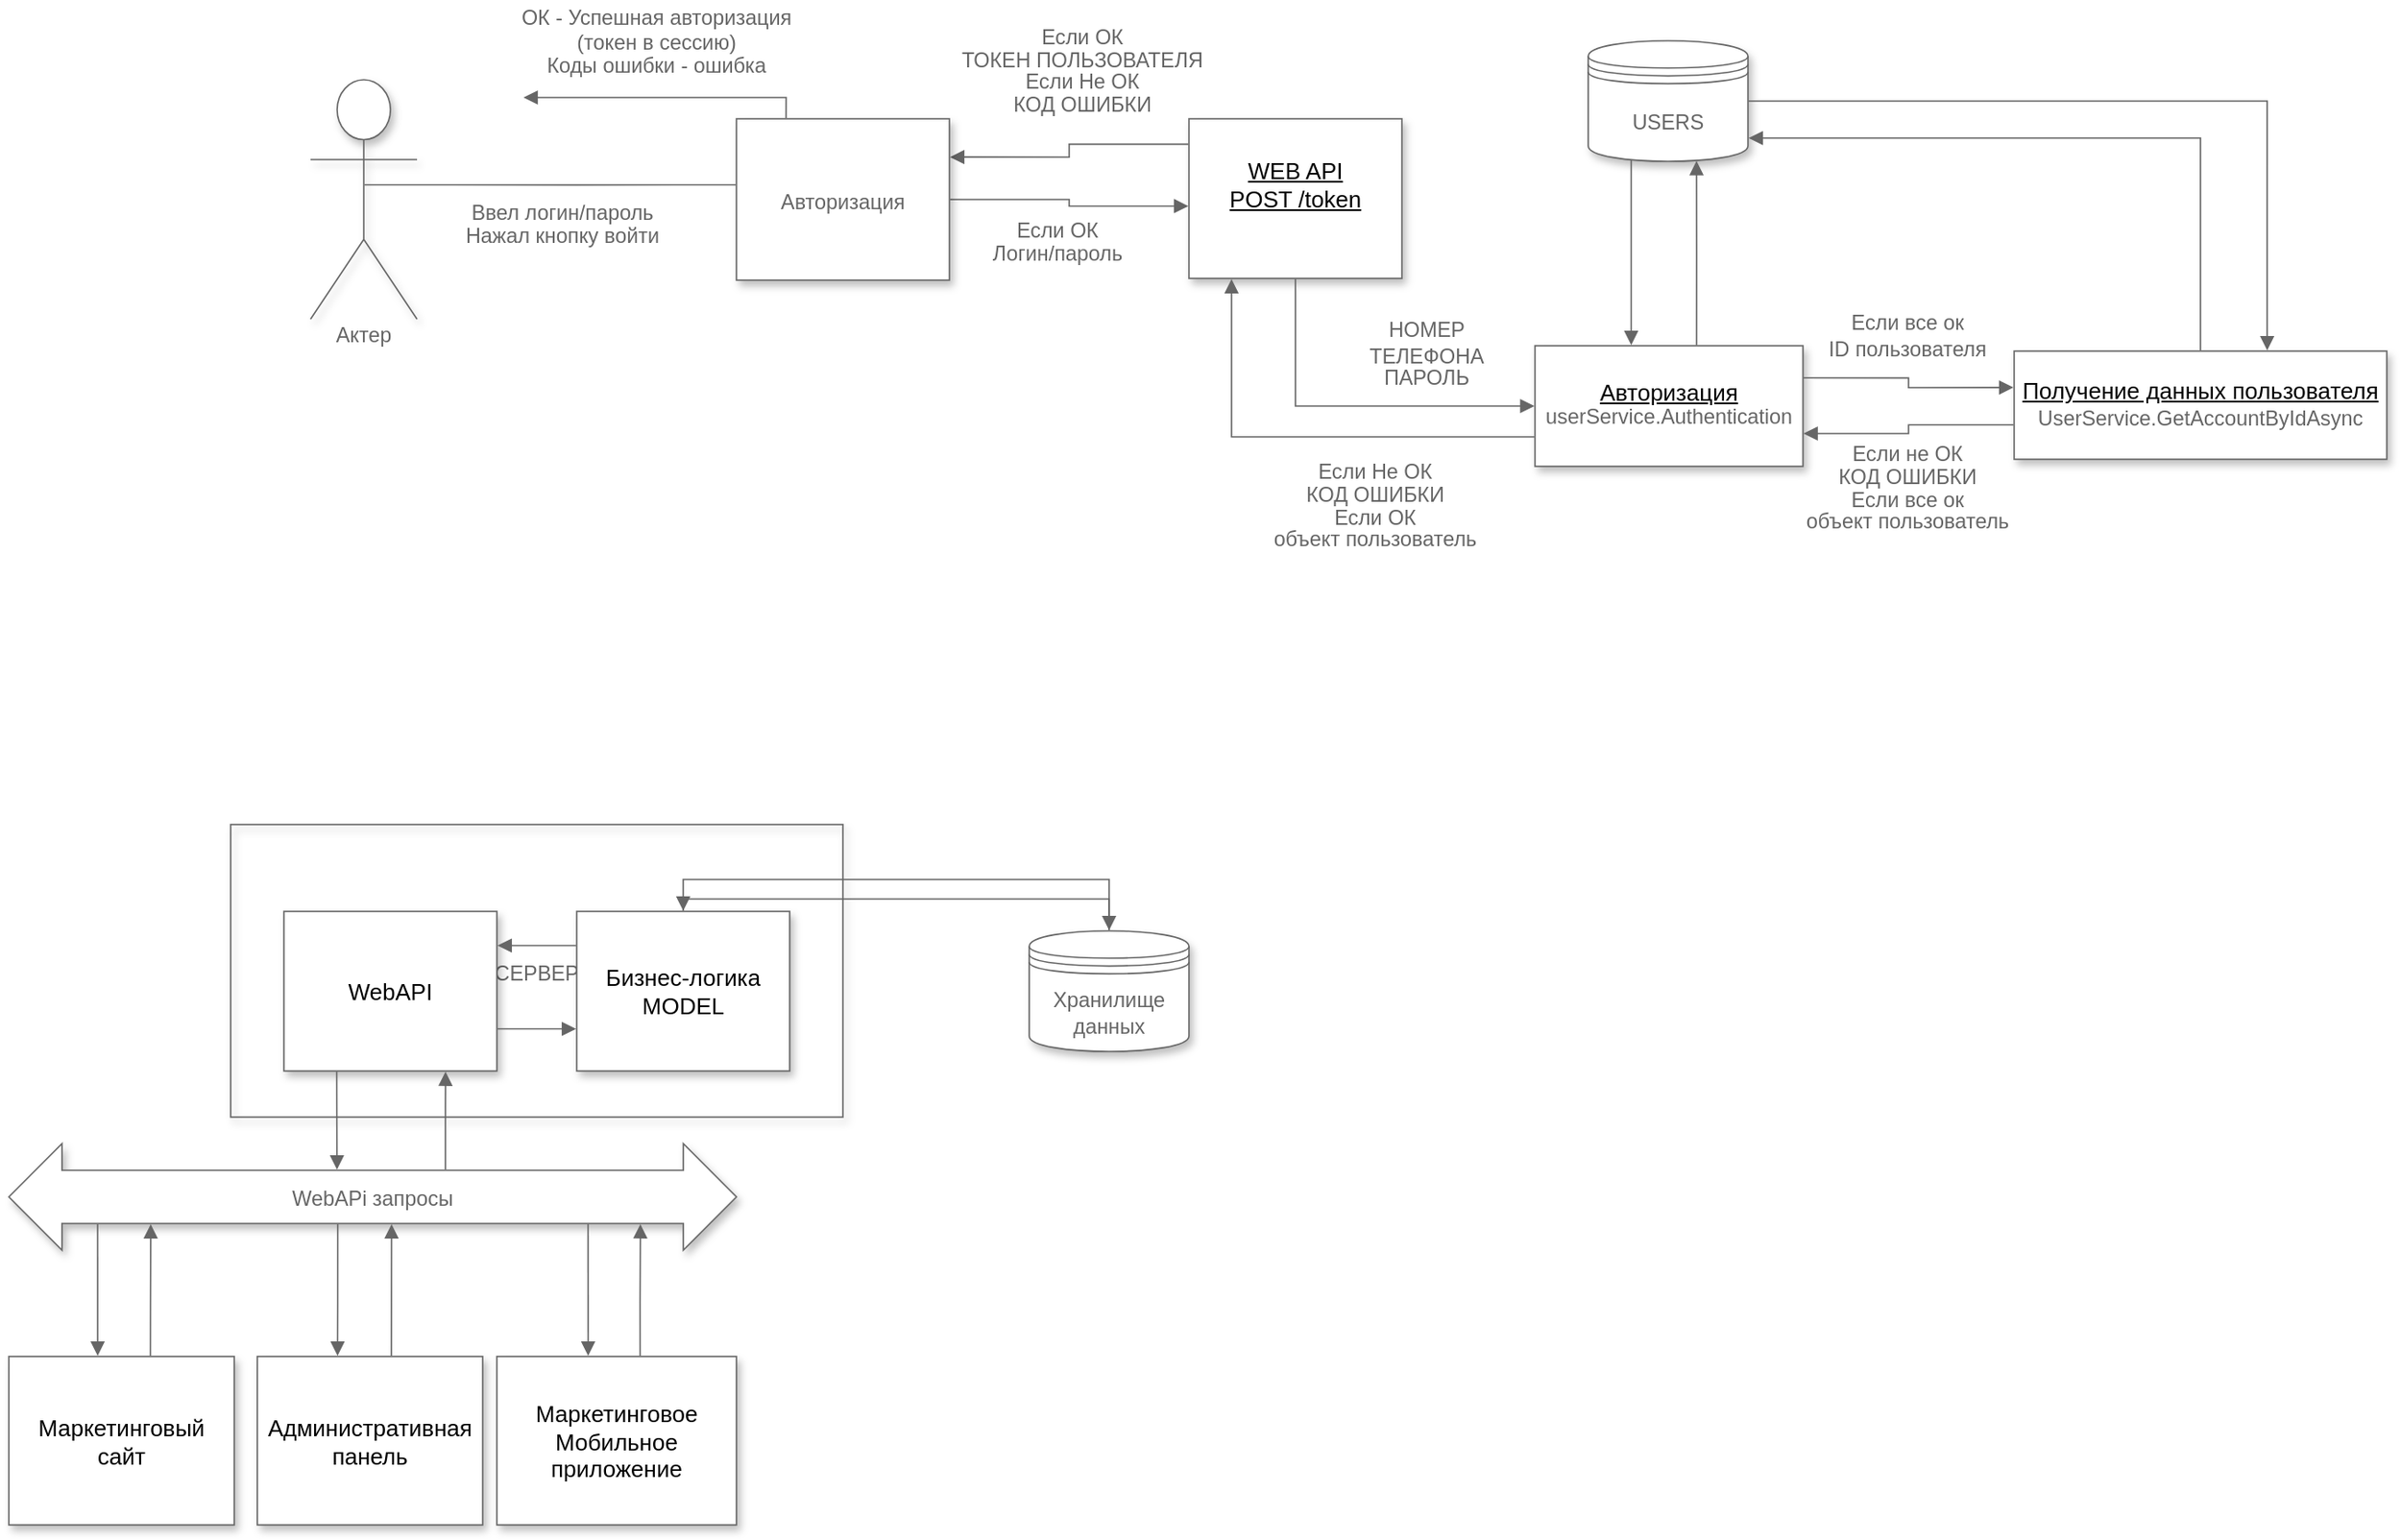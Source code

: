 <mxfile version="15.2.5" type="github">
  <diagram name="Page-1" id="e56a1550-8fbb-45ad-956c-1786394a9013">
    <mxGraphModel dx="2285" dy="1600" grid="1" gridSize="10" guides="1" tooltips="1" connect="1" arrows="1" fold="1" page="1" pageScale="1" pageWidth="1100" pageHeight="850" background="none" math="0" shadow="0">
      <root>
        <mxCell id="0" />
        <mxCell id="1" parent="0" />
        <UserObject label="&lt;div style=&quot;display: flex; justify-content: center; text-align: center; align-items: baseline; font-size: 0; line-height: 1.25;margin-left: 8.4px;margin-right: 8.4px;margin-top: 2.4px;margin-top: -2px;&quot;&gt;&lt;span&gt;&lt;span style=&quot;font-size:11.7px;color:#666666;&quot;&gt;Если Не ОК&#xa;&lt;/span&gt;&lt;/span&gt;&lt;/div&gt;&lt;div style=&quot;display: flex; justify-content: center; text-align: center; align-items: baseline; font-size: 0; line-height: 1.25;margin-left: 8.4px;margin-right: 8.4px;margin-top: 2.4px;margin-top: -2px;&quot;&gt;&lt;span&gt;&lt;span style=&quot;font-size:11.7px;color:#666666;&quot;&gt;КОД ОШИБКИ&#xa;&lt;/span&gt;&lt;/span&gt;&lt;/div&gt;&lt;div style=&quot;display: flex; justify-content: center; text-align: center; align-items: baseline; font-size: 0; line-height: 1.25;margin-left: 8.4px;margin-right: 8.4px;margin-top: 2.4px;margin-top: -2px;&quot;&gt;&lt;span&gt;&lt;span style=&quot;font-size:11.7px;color:#666666;&quot;&gt;Если ОК &#xa;&lt;/span&gt;&lt;/span&gt;&lt;/div&gt;&lt;div style=&quot;display: flex; justify-content: center; text-align: center; align-items: baseline; font-size: 0; line-height: 1.25;margin-left: 8.4px;margin-right: 8.4px;margin-top: 2.4px;margin-top: -2px;&quot;&gt;&lt;span&gt;&lt;span style=&quot;font-size:11.7px;color:#666666;&quot;&gt;объект пользователь&lt;/span&gt;&lt;/span&gt;&lt;/div&gt;" lucidchartObjectId="HlQ9ipftgWby" id="YhvCJjBzjVNLEgMiFSRw-1">
          <mxCell style="html=1;overflow=block;blockSpacing=1;whiteSpace=wrap;strokeColor=none;fillColor=none;whiteSpace=wrap;fontSize=13;spacing=0;strokeWidth=1.5;" vertex="1" parent="1">
            <mxGeometry x="15" y="-215" width="180" height="72" as="geometry" />
          </mxCell>
        </UserObject>
        <UserObject label="&lt;div style=&quot;display: flex; justify-content: center; text-align: center; align-items: baseline; font-size: 0; line-height: 1.25;margin-left: 8.4px;margin-right: 8.4px;margin-top: 2.4px;margin-top: -2px;&quot;&gt;&lt;span&gt;&lt;span style=&quot;font-size:11.7px;color:#666666;&quot;&gt;Если не ОК&#xa;&lt;/span&gt;&lt;/span&gt;&lt;/div&gt;&lt;div style=&quot;display: flex; justify-content: center; text-align: center; align-items: baseline; font-size: 0; line-height: 1.25;margin-left: 8.4px;margin-right: 8.4px;margin-top: 2.4px;margin-top: -2px;&quot;&gt;&lt;span&gt;&lt;span style=&quot;font-size:11.7px;color:#666666;&quot;&gt;КОД ОШИБКИ&#xa;&lt;/span&gt;&lt;/span&gt;&lt;/div&gt;&lt;div style=&quot;display: flex; justify-content: center; text-align: center; align-items: baseline; font-size: 0; line-height: 1.25;margin-left: 8.4px;margin-right: 8.4px;margin-top: 2.4px;margin-top: -2px;&quot;&gt;&lt;span&gt;&lt;span style=&quot;font-size:11.7px;color:#666666;&quot;&gt;Если все ок&#xa;&lt;/span&gt;&lt;/span&gt;&lt;/div&gt;&lt;div style=&quot;display: flex; justify-content: center; text-align: center; align-items: baseline; font-size: 0; line-height: 1.25;margin-left: 8.4px;margin-right: 8.4px;margin-top: 2.4px;margin-top: -2px;&quot;&gt;&lt;span&gt;&lt;span style=&quot;font-size:11.7px;color:#666666;&quot;&gt;объект пользователь&lt;/span&gt;&lt;/span&gt;&lt;/div&gt;" lucidchartObjectId="blQ9tQTyUcW0" id="YhvCJjBzjVNLEgMiFSRw-2">
          <mxCell style="html=1;overflow=block;blockSpacing=1;whiteSpace=wrap;strokeColor=none;fillColor=none;whiteSpace=wrap;fontSize=13;spacing=0;strokeWidth=1.5;" vertex="1" parent="1">
            <mxGeometry x="315" y="-225" width="180" height="72" as="geometry" />
          </mxCell>
        </UserObject>
        <UserObject label="&lt;div style=&quot;display: flex; justify-content: center; text-align: center; align-items: baseline; font-size: 0; line-height: 1.25;margin-left: 8.4px;margin-right: 8.4px;margin-top: 2.4px;margin-top: -2px;&quot;&gt;&lt;span&gt;&lt;span style=&quot;font-size:11.7px;color:#666666;&quot;&gt;НОМЕР ТЕЛЕФОНА&#xa;&lt;/span&gt;&lt;/span&gt;&lt;/div&gt;&lt;div style=&quot;display: flex; justify-content: center; text-align: center; align-items: baseline; font-size: 0; line-height: 1.25;margin-left: 8.4px;margin-right: 8.4px;margin-top: 2.4px;margin-top: -2px;&quot;&gt;&lt;span&gt;&lt;span style=&quot;font-size:11.7px;color:#666666;&quot;&gt;ПАРОЛЬ&lt;/span&gt;&lt;/span&gt;&lt;/div&gt;" lucidchartObjectId="JmQ9jNub2pzT" id="YhvCJjBzjVNLEgMiFSRw-3">
          <mxCell style="html=1;overflow=block;blockSpacing=1;whiteSpace=wrap;strokeColor=none;fillColor=none;whiteSpace=wrap;fontSize=13;spacing=0;strokeWidth=1.5;" vertex="1" parent="1">
            <mxGeometry x="73" y="-285" width="122" height="37" as="geometry" />
          </mxCell>
        </UserObject>
        <UserObject label="Если все ок&#xa;ID пользователя" lucidchartObjectId="~8P90rLl7rP_" id="YhvCJjBzjVNLEgMiFSRw-4">
          <mxCell style="html=1;overflow=block;blockSpacing=1;whiteSpace=wrap;strokeColor=none;fillColor=none;whiteSpace=wrap;fontSize=11.7;fontColor=#666666;align=center;spacingLeft=8.4;spacingRight=8.4;spacingTop=2.4;spacing=0;strokeWidth=1.5;" vertex="1" parent="1">
            <mxGeometry x="315" y="-300" width="180" height="45" as="geometry" />
          </mxCell>
        </UserObject>
        <UserObject label="&lt;div style=&quot;display: flex; justify-content: center; text-align: center; align-items: baseline; font-size: 0; line-height: 1.25;margin-left: 8.4px;margin-right: 8.4px;margin-top: 2.4px;margin-top: -2px;&quot;&gt;&lt;span&gt;&lt;span style=&quot;font-size:11.7px;color:#666666;&quot;&gt;Если ОК&#xa;&lt;/span&gt;&lt;/span&gt;&lt;/div&gt;&lt;div style=&quot;display: flex; justify-content: center; text-align: center; align-items: baseline; font-size: 0; line-height: 1.25;margin-left: 8.4px;margin-right: 8.4px;margin-top: 2.4px;margin-top: -2px;&quot;&gt;&lt;span&gt;&lt;span style=&quot;font-size:11.7px;color:#666666;&quot;&gt;Логин/пароль &lt;/span&gt;&lt;/span&gt;&lt;/div&gt;" lucidchartObjectId="JqQ9wArvGA-J" id="YhvCJjBzjVNLEgMiFSRw-5">
          <mxCell style="html=1;overflow=block;blockSpacing=1;whiteSpace=wrap;strokeColor=none;fillColor=none;whiteSpace=wrap;fontSize=13;spacing=0;strokeWidth=1.5;" vertex="1" parent="1">
            <mxGeometry x="-164" y="-351" width="180" height="45" as="geometry" />
          </mxCell>
        </UserObject>
        <UserObject label="&lt;div style=&quot;display: flex; justify-content: center; text-align: center; align-items: baseline; font-size: 0; line-height: 1.25;margin-left: 8.4px;margin-right: 8.4px;margin-top: 2.4px;margin-top: -2px;&quot;&gt;&lt;span&gt;&lt;span style=&quot;font-size:11.7px;color:#666666;&quot;&gt;Ввел логин/пароль&#xa;&lt;/span&gt;&lt;/span&gt;&lt;/div&gt;&lt;div style=&quot;display: flex; justify-content: center; text-align: center; align-items: baseline; font-size: 0; line-height: 1.25;margin-left: 8.4px;margin-right: 8.4px;margin-top: 2.4px;margin-top: -2px;&quot;&gt;&lt;span&gt;&lt;span style=&quot;font-size:11.7px;color:#666666;&quot;&gt;Нажал кнопку войти&lt;/span&gt;&lt;/span&gt;&lt;/div&gt;" lucidchartObjectId="0pQ90I7_PnZQ" id="YhvCJjBzjVNLEgMiFSRw-6">
          <mxCell style="html=1;overflow=block;blockSpacing=1;whiteSpace=wrap;strokeColor=none;fillColor=none;whiteSpace=wrap;fontSize=13;spacing=0;strokeWidth=1.5;" vertex="1" parent="1">
            <mxGeometry x="-443" y="-361" width="180" height="45" as="geometry" />
          </mxCell>
        </UserObject>
        <UserObject label="&lt;div style=&quot;display: flex; justify-content: center; text-align: center; align-items: baseline; font-size: 0; line-height: 1.25;margin-left: 8.4px;margin-right: 8.4px;margin-top: 2.4px;margin-top: -2px;&quot;&gt;&lt;span&gt;&lt;span style=&quot;font-size:11.7px;color:#666666;&quot;&gt;ОК - Успешная авторизация (токен в сессию)&#xa;&lt;/span&gt;&lt;/span&gt;&lt;/div&gt;&lt;div style=&quot;display: flex; justify-content: center; text-align: center; align-items: baseline; font-size: 0; line-height: 1.25;margin-left: 8.4px;margin-right: 8.4px;margin-top: 2.4px;margin-top: -2px;&quot;&gt;&lt;span&gt;&lt;span style=&quot;font-size:11.7px;color:#666666;&quot;&gt;Коды ошибки - ошибка &#xa;&lt;/span&gt;&lt;/span&gt;&lt;/div&gt;&lt;div style=&quot;display: flex; justify-content: center; text-align: center; align-items: baseline; font-size: 0; line-height: 1.25;margin-left: 8.4px;margin-right: 8.4px;margin-top: 2.4px;margin-top: -2px;&quot;&gt;&lt;span&gt;&lt;/span&gt;&lt;/div&gt;" lucidchartObjectId="orQ9M1kTqErf" id="YhvCJjBzjVNLEgMiFSRw-7">
          <mxCell style="html=1;overflow=block;blockSpacing=1;whiteSpace=wrap;strokeColor=none;fillColor=none;whiteSpace=wrap;fontSize=13;spacing=0;strokeWidth=1.5;" vertex="1" parent="1">
            <mxGeometry x="-390" y="-465" width="180" height="45" as="geometry" />
          </mxCell>
        </UserObject>
        <UserObject label="&lt;div style=&quot;display: flex; justify-content: center; text-align: center; align-items: baseline; font-size: 0; line-height: 1.25;margin-left: 8.4px;margin-right: 8.4px;margin-top: 2.4px;margin-top: -2px;&quot;&gt;&lt;span&gt;&lt;span style=&quot;font-size:11.7px;color:#666666;&quot;&gt;Если ОК&#xa;&lt;/span&gt;&lt;/span&gt;&lt;/div&gt;&lt;div style=&quot;display: flex; justify-content: center; text-align: center; align-items: baseline; font-size: 0; line-height: 1.25;margin-top: -2px;&quot;&gt;&lt;span&gt;&lt;span style=&quot;font-size:11.7px;color:#666666;&quot;&gt;ТОКЕН ПОЛЬЗОВАТЕЛЯ&#xa;&lt;/span&gt;&lt;/span&gt;&lt;/div&gt;&lt;div style=&quot;display: flex; justify-content: center; text-align: center; align-items: baseline; font-size: 0; line-height: 1.25;margin-left: 8.4px;margin-right: 8.4px;margin-top: 2.4px;margin-top: -2px;&quot;&gt;&lt;span&gt;&lt;span style=&quot;font-size:11.7px;color:#666666;&quot;&gt;Если Не ОК&#xa;&lt;/span&gt;&lt;/span&gt;&lt;/div&gt;&lt;div style=&quot;display: flex; justify-content: center; text-align: center; align-items: baseline; font-size: 0; line-height: 1.25;margin-left: 8.4px;margin-right: 8.4px;margin-top: 2.4px;margin-top: -2px;&quot;&gt;&lt;span&gt;&lt;span style=&quot;font-size:11.7px;color:#666666;&quot;&gt;КОД ОШИБКИ&lt;/span&gt;&lt;/span&gt;&lt;/div&gt;" lucidchartObjectId="6nQ9CYhe8kuj" id="YhvCJjBzjVNLEgMiFSRw-8">
          <mxCell style="html=1;overflow=block;blockSpacing=1;whiteSpace=wrap;strokeColor=none;fillColor=none;whiteSpace=wrap;fontSize=13;spacing=0;strokeWidth=1.5;" vertex="1" parent="1">
            <mxGeometry x="-150" y="-450" width="180" height="45" as="geometry" />
          </mxCell>
        </UserObject>
        <UserObject label="WEB API&#xa;POST /token&#xa;" lucidchartObjectId="U0O93M48.a1t" id="YhvCJjBzjVNLEgMiFSRw-9">
          <mxCell style="html=1;overflow=block;blockSpacing=1;whiteSpace=wrap;;whiteSpace=wrap;fontSize=13;fontStyle=4;spacing=3.8;strokeColor=#666666;strokeOpacity=100;fillOpacity=100;shadow=1;fillColor=#ffffff;strokeWidth=0.8;" vertex="1" parent="1">
            <mxGeometry y="-398" width="120" height="90" as="geometry" />
          </mxCell>
        </UserObject>
        <UserObject label="&lt;div style=&quot;display: flex; justify-content: center; text-align: center; align-items: baseline; font-size: 0; line-height: 1.25;margin-top: -2px;&quot;&gt;&lt;span&gt;&lt;span style=&quot;font-size:13px;text-decoration: underline;&quot;&gt;Авторизация&#xa;&lt;/span&gt;&lt;/span&gt;&lt;/div&gt;&lt;div style=&quot;display: flex; justify-content: center; text-align: center; align-items: baseline; font-size: 0; line-height: 1.25;margin-left: 8.4px;margin-right: 8.4px;margin-top: 2.4px;margin-top: -2px;&quot;&gt;&lt;span&gt;&lt;span style=&quot;font-size:11.7px;color:#666666;&quot;&gt;userService.Authentication&lt;/span&gt;&lt;/span&gt;&lt;/div&gt;" lucidchartObjectId="00O9CokYENJG" id="YhvCJjBzjVNLEgMiFSRw-10">
          <mxCell style="html=1;overflow=block;blockSpacing=1;whiteSpace=wrap;;whiteSpace=wrap;fontSize=13;spacing=3.8;strokeColor=#666666;strokeOpacity=100;fillOpacity=100;shadow=1;fillColor=#ffffff;strokeWidth=0.8;" vertex="1" parent="1">
            <mxGeometry x="195" y="-270" width="151" height="68" as="geometry" />
          </mxCell>
        </UserObject>
        <UserObject label="&lt;div style=&quot;display: flex; justify-content: center; text-align: center; align-items: baseline; font-size: 0; line-height: 1.25;margin-top: -2px;&quot;&gt;&lt;span&gt;&lt;span style=&quot;font-size:13px;text-decoration: underline;&quot;&gt;Получение данных пользователя&#xa;&lt;/span&gt;&lt;span style=&quot;font-size:11.7px;color:#666666;&quot;&gt;UserService.GetAccountByIdAsync&lt;/span&gt;&lt;/span&gt;&lt;/div&gt;" lucidchartObjectId="90O9BHYe4tX_" id="YhvCJjBzjVNLEgMiFSRw-11">
          <mxCell style="html=1;overflow=block;blockSpacing=1;whiteSpace=wrap;;whiteSpace=wrap;fontSize=13;spacing=3.8;strokeColor=#666666;strokeOpacity=100;fillOpacity=100;shadow=1;fillColor=#ffffff;strokeWidth=0.8;" vertex="1" parent="1">
            <mxGeometry x="465" y="-267" width="210" height="61" as="geometry" />
          </mxCell>
        </UserObject>
        <UserObject label="USERS" lucidchartObjectId="f1O9dfffWRZV" id="YhvCJjBzjVNLEgMiFSRw-12">
          <mxCell style="html=1;overflow=block;blockSpacing=1;whiteSpace=wrap;shape=datastore;whiteSpace=wrap;fontSize=11.7;fontColor=#666666;align=center;spacingLeft=8.4;spacingRight=8.4;spacingTop=2.4;spacing=0;strokeColor=#666666;strokeOpacity=100;fillOpacity=100;shadow=1;fillColor=#ffffff;strokeWidth=0.8;" vertex="1" parent="1">
            <mxGeometry x="225" y="-442" width="90" height="68" as="geometry" />
          </mxCell>
        </UserObject>
        <UserObject label="" lucidchartObjectId="C1O90y_UgVEB" id="YhvCJjBzjVNLEgMiFSRw-13">
          <mxCell style="html=1;jettySize=18;whiteSpace=wrap;overflow=block;blockSpacing=1;fontSize=13;strokeColor=#666666;strokeOpacity=100;strokeWidth=0.8;rounded=1;arcSize=0;edgeStyle=orthogonalEdgeStyle;startArrow=block;startFill=1;;endArrow=none;;exitX=-0.003;exitY=0.547;exitPerimeter=0;entryX=1.003;entryY=0.5;entryPerimeter=0;" edge="1" parent="1" source="YhvCJjBzjVNLEgMiFSRw-9" target="YhvCJjBzjVNLEgMiFSRw-16">
            <mxGeometry width="100" height="100" relative="1" as="geometry">
              <Array as="points" />
            </mxGeometry>
          </mxCell>
        </UserObject>
        <UserObject label="" lucidchartObjectId="a2O9_BN1np-w" id="YhvCJjBzjVNLEgMiFSRw-14">
          <mxCell style="html=1;jettySize=18;whiteSpace=wrap;overflow=block;blockSpacing=1;fontSize=13;strokeColor=#666666;strokeOpacity=100;strokeWidth=0.8;rounded=1;arcSize=0;edgeStyle=orthogonalEdgeStyle;startArrow=none;;endArrow=block;endFill=1;;exitX=-0.002;exitY=0.756;exitPerimeter=0;entryX=0.2;entryY=1.004;entryPerimeter=0;" edge="1" parent="1" source="YhvCJjBzjVNLEgMiFSRw-10" target="YhvCJjBzjVNLEgMiFSRw-9">
            <mxGeometry width="100" height="100" relative="1" as="geometry">
              <Array as="points" />
            </mxGeometry>
          </mxCell>
        </UserObject>
        <UserObject label="" lucidchartObjectId="c2O9wPCn3.TM" id="YhvCJjBzjVNLEgMiFSRw-15">
          <mxCell style="html=1;jettySize=18;whiteSpace=wrap;overflow=block;blockSpacing=1;fontSize=13;strokeColor=#666666;strokeOpacity=100;strokeWidth=0.8;rounded=1;arcSize=0;edgeStyle=orthogonalEdgeStyle;startArrow=none;;endArrow=block;endFill=1;;exitX=-0.003;exitY=0.159;exitPerimeter=0;entryX=1.003;entryY=0.237;entryPerimeter=0;" edge="1" parent="1" source="YhvCJjBzjVNLEgMiFSRw-9" target="YhvCJjBzjVNLEgMiFSRw-16">
            <mxGeometry width="100" height="100" relative="1" as="geometry">
              <Array as="points" />
            </mxGeometry>
          </mxCell>
        </UserObject>
        <mxCell id="YhvCJjBzjVNLEgMiFSRw-16" value="Авторизация" style="html=1;overflow=block;blockSpacing=1;whiteSpace=wrap;align=center;whiteSpace=wrap;fontSize=11.7;fontColor=#666666;align=center;spacingLeft=8.4;spacingRight=8.4;spacingTop=2.4;whiteSpace=wrap;spacing=0;strokeColor=#666666;strokeOpacity=100;fillOpacity=100;shadow=1;fillColor=#ffffff;strokeWidth=0.8;" vertex="1" parent="1">
          <mxGeometry x="-255" y="-398" width="120" height="91" as="geometry" />
        </mxCell>
        <UserObject label="Актер" lucidchartObjectId="t2O9qo1.KGfO" id="YhvCJjBzjVNLEgMiFSRw-17">
          <mxCell style="html=1;overflow=block;blockSpacing=1;whiteSpace=wrap;shape=umlActor;labelPosition=center;verticalLabelPosition=bottom;verticalAlign=top;whiteSpace=nowrap;whiteSpace=wrap;fontSize=11.7;fontColor=#666666;align=center;spacingLeft=8.4;spacingRight=8.4;spacingTop=2.4;spacing=0;strokeColor=#666666;strokeOpacity=100;fillOpacity=100;shadow=1;fillColor=#ffffff;strokeWidth=0.8;" vertex="1" parent="1">
            <mxGeometry x="-495" y="-420" width="60" height="135" as="geometry" />
          </mxCell>
        </UserObject>
        <UserObject label="" lucidchartObjectId="v2O93ubhR-aW" id="YhvCJjBzjVNLEgMiFSRw-18">
          <mxCell style="html=1;jettySize=18;whiteSpace=wrap;overflow=block;blockSpacing=1;fontSize=13;strokeColor=#666666;strokeOpacity=100;strokeWidth=0.8;rounded=1;arcSize=0;edgeStyle=orthogonalEdgeStyle;startArrow=none;;endArrow=none;;exitX=0.506;exitY=0.439;exitPerimeter=0;entryX=-0.003;entryY=0.409;entryPerimeter=0;" edge="1" parent="1" source="YhvCJjBzjVNLEgMiFSRw-17" target="YhvCJjBzjVNLEgMiFSRw-16">
            <mxGeometry width="100" height="100" relative="1" as="geometry">
              <Array as="points" />
            </mxGeometry>
          </mxCell>
        </UserObject>
        <UserObject label="" lucidchartObjectId="~7P9BcUDcR.v" id="YhvCJjBzjVNLEgMiFSRw-19">
          <mxCell style="html=1;jettySize=18;whiteSpace=wrap;overflow=block;blockSpacing=1;fontSize=13;strokeColor=#666666;strokeOpacity=100;strokeWidth=0.8;rounded=1;arcSize=0;edgeStyle=orthogonalEdgeStyle;startArrow=none;;endArrow=block;endFill=1;;exitX=1.002;exitY=0.267;exitPerimeter=0;entryX=-0.002;entryY=0.337;entryPerimeter=0;" edge="1" parent="1" source="YhvCJjBzjVNLEgMiFSRw-10" target="YhvCJjBzjVNLEgMiFSRw-11">
            <mxGeometry width="100" height="100" relative="1" as="geometry">
              <Array as="points" />
            </mxGeometry>
          </mxCell>
        </UserObject>
        <UserObject label="" lucidchartObjectId="6kQ92vz81Jxd" id="YhvCJjBzjVNLEgMiFSRw-20">
          <mxCell style="html=1;jettySize=18;whiteSpace=wrap;overflow=block;blockSpacing=1;fontSize=13;strokeColor=#666666;strokeOpacity=100;strokeWidth=0.8;rounded=1;arcSize=0;edgeStyle=orthogonalEdgeStyle;startArrow=none;;endArrow=block;endFill=1;;exitX=-0.002;exitY=0.682;exitPerimeter=0;entryX=1.002;entryY=0.728;entryPerimeter=0;" edge="1" parent="1" source="YhvCJjBzjVNLEgMiFSRw-11" target="YhvCJjBzjVNLEgMiFSRw-10">
            <mxGeometry width="100" height="100" relative="1" as="geometry">
              <Array as="points" />
            </mxGeometry>
          </mxCell>
        </UserObject>
        <UserObject label="" lucidchartObjectId="jnQ9_9ecCXIc" id="YhvCJjBzjVNLEgMiFSRw-21">
          <mxCell style="html=1;jettySize=18;whiteSpace=wrap;overflow=block;blockSpacing=1;fontSize=13;strokeColor=#666666;strokeOpacity=100;strokeWidth=0.8;rounded=1;arcSize=0;edgeStyle=orthogonalEdgeStyle;startArrow=none;;endArrow=block;endFill=1;;exitX=0.5;exitY=1.004;exitPerimeter=0;entryX=-0.002;entryY=0.5;entryPerimeter=0;" edge="1" parent="1" source="YhvCJjBzjVNLEgMiFSRw-9" target="YhvCJjBzjVNLEgMiFSRw-10">
            <mxGeometry width="100" height="100" relative="1" as="geometry">
              <Array as="points" />
            </mxGeometry>
          </mxCell>
        </UserObject>
        <UserObject label="" lucidchartObjectId="unQ9Vbs9OV~y" id="YhvCJjBzjVNLEgMiFSRw-22">
          <mxCell style="html=1;jettySize=18;whiteSpace=wrap;overflow=block;blockSpacing=1;fontSize=13;strokeColor=#666666;strokeOpacity=100;strokeWidth=0.8;rounded=1;arcSize=0;edgeStyle=orthogonalEdgeStyle;startArrow=none;;endArrow=block;endFill=1;;exitX=0.603;exitY=-0.006;exitPerimeter=0;entryX=0.678;entryY=0.996;entryPerimeter=0;" edge="1" parent="1" source="YhvCJjBzjVNLEgMiFSRw-10" target="YhvCJjBzjVNLEgMiFSRw-12">
            <mxGeometry width="100" height="100" relative="1" as="geometry">
              <Array as="points" />
            </mxGeometry>
          </mxCell>
        </UserObject>
        <UserObject label="" lucidchartObjectId="wnQ9dipaXpbl" id="YhvCJjBzjVNLEgMiFSRw-23">
          <mxCell style="html=1;jettySize=18;whiteSpace=wrap;overflow=block;blockSpacing=1;fontSize=13;strokeColor=#666666;strokeOpacity=100;strokeWidth=0.8;rounded=1;arcSize=0;edgeStyle=orthogonalEdgeStyle;startArrow=none;;endArrow=block;endFill=1;;exitX=0.269;exitY=0.99;exitPerimeter=0;entryX=0.359;entryY=-0.006;entryPerimeter=0;" edge="1" parent="1" source="YhvCJjBzjVNLEgMiFSRw-12" target="YhvCJjBzjVNLEgMiFSRw-10">
            <mxGeometry width="100" height="100" relative="1" as="geometry">
              <Array as="points" />
            </mxGeometry>
          </mxCell>
        </UserObject>
        <UserObject label="" lucidchartObjectId="4qQ9gP.ru7lR" id="YhvCJjBzjVNLEgMiFSRw-24">
          <mxCell style="html=1;jettySize=18;whiteSpace=wrap;overflow=block;blockSpacing=1;fontSize=13;strokeColor=#666666;strokeOpacity=100;strokeWidth=0.8;rounded=1;arcSize=0;edgeStyle=orthogonalEdgeStyle;startArrow=none;;endArrow=block;endFill=1;;exitX=0.233;exitY=-0.004;exitPerimeter=0;" edge="1" parent="1" source="YhvCJjBzjVNLEgMiFSRw-16">
            <mxGeometry width="100" height="100" relative="1" as="geometry">
              <Array as="points">
                <mxPoint x="-227" y="-410" />
                <mxPoint x="-375" y="-410" />
              </Array>
              <mxPoint x="-375" y="-410" as="targetPoint" />
            </mxGeometry>
          </mxCell>
        </UserObject>
        <UserObject label="" lucidchartObjectId="GwQ9v53DBWJ8" id="YhvCJjBzjVNLEgMiFSRw-25">
          <mxCell style="html=1;jettySize=18;whiteSpace=wrap;overflow=block;blockSpacing=1;fontSize=13;strokeColor=#666666;strokeOpacity=100;strokeWidth=0.8;rounded=1;arcSize=0;edgeStyle=orthogonalEdgeStyle;startArrow=none;;endArrow=block;endFill=1;;exitX=0.5;exitY=-0.006;exitPerimeter=0;entryX=1.004;entryY=0.807;entryPerimeter=0;" edge="1" parent="1" source="YhvCJjBzjVNLEgMiFSRw-11" target="YhvCJjBzjVNLEgMiFSRw-12">
            <mxGeometry width="100" height="100" relative="1" as="geometry">
              <Array as="points" />
            </mxGeometry>
          </mxCell>
        </UserObject>
        <UserObject label="" lucidchartObjectId="JwQ96zxoqP0w" id="YhvCJjBzjVNLEgMiFSRw-26">
          <mxCell style="html=1;jettySize=18;whiteSpace=wrap;overflow=block;blockSpacing=1;fontSize=13;strokeColor=#666666;strokeOpacity=100;strokeWidth=0.8;rounded=1;arcSize=0;edgeStyle=orthogonalEdgeStyle;startArrow=none;;endArrow=block;endFill=1;;exitX=1.004;exitY=0.5;exitPerimeter=0;entryX=0.679;entryY=-0.006;entryPerimeter=0;" edge="1" parent="1" source="YhvCJjBzjVNLEgMiFSRw-12" target="YhvCJjBzjVNLEgMiFSRw-11">
            <mxGeometry width="100" height="100" relative="1" as="geometry">
              <Array as="points" />
            </mxGeometry>
          </mxCell>
        </UserObject>
        <UserObject label="СЕРВЕР" lucidchartObjectId="Gu18xkAL6H_H" id="YhvCJjBzjVNLEgMiFSRw-27">
          <mxCell style="html=1;overflow=block;blockSpacing=1;whiteSpace=wrap;whiteSpace=wrap;fontSize=11.7;fontColor=#666666;align=center;spacingLeft=8.4;spacingRight=8.4;spacingTop=2.4;spacing=0;strokeColor=#666666;strokeOpacity=100;fillOpacity=0;shadow=1;fillColor=#000000;strokeWidth=0.8;" vertex="1" parent="1">
            <mxGeometry x="-540" width="345" height="165" as="geometry" />
          </mxCell>
        </UserObject>
        <UserObject label="Хранилище данных" lucidchartObjectId=".s188MCXVXkh" id="YhvCJjBzjVNLEgMiFSRw-28">
          <mxCell style="html=1;overflow=block;blockSpacing=1;whiteSpace=wrap;shape=datastore;whiteSpace=wrap;fontSize=11.7;fontColor=#666666;align=center;spacingLeft=8.4;spacingRight=8.4;spacingTop=2.4;spacing=0;strokeColor=#666666;strokeOpacity=100;fillOpacity=100;shadow=1;fillColor=#ffffff;strokeWidth=0.8;" vertex="1" parent="1">
            <mxGeometry x="-90" y="60" width="90" height="68" as="geometry" />
          </mxCell>
        </UserObject>
        <mxCell id="YhvCJjBzjVNLEgMiFSRw-29" value="Бизнес-логика&#xa;MODEL" style="html=1;overflow=block;blockSpacing=1;whiteSpace=wrap;whiteSpace=wrap;fontSize=13;whiteSpace=wrap;spacing=3.8;strokeColor=#666666;strokeOpacity=100;fillOpacity=100;shadow=1;fillColor=#ffffff;strokeWidth=0.8;" vertex="1" parent="1">
          <mxGeometry x="-345" y="49" width="120" height="90" as="geometry" />
        </mxCell>
        <mxCell id="YhvCJjBzjVNLEgMiFSRw-30" value="WebAPI" style="html=1;overflow=block;blockSpacing=1;whiteSpace=wrap;whiteSpace=wrap;fontSize=13;whiteSpace=wrap;spacing=3.8;strokeColor=#666666;strokeOpacity=100;fillOpacity=100;shadow=1;fillColor=#ffffff;strokeWidth=0.8;" vertex="1" parent="1">
          <mxGeometry x="-510" y="49" width="120" height="90" as="geometry" />
        </mxCell>
        <UserObject label="" lucidchartObjectId="Tt182S_HQzhn" id="YhvCJjBzjVNLEgMiFSRw-31">
          <mxCell style="html=1;jettySize=18;whiteSpace=wrap;fontSize=13;strokeColor=#666666;strokeOpacity=100;strokeWidth=0.8;rounded=1;arcSize=0;edgeStyle=orthogonalEdgeStyle;startArrow=none;;endArrow=block;endFill=1;;exitX=-0.003;exitY=0.214;exitPerimeter=0;entryX=1.003;entryY=0.214;entryPerimeter=0;" edge="1" parent="1" source="YhvCJjBzjVNLEgMiFSRw-29" target="YhvCJjBzjVNLEgMiFSRw-30">
            <mxGeometry width="100" height="100" relative="1" as="geometry">
              <Array as="points" />
            </mxGeometry>
          </mxCell>
        </UserObject>
        <UserObject label="" lucidchartObjectId="Vt18ttf8H-t2" id="YhvCJjBzjVNLEgMiFSRw-32">
          <mxCell style="html=1;jettySize=18;whiteSpace=wrap;fontSize=13;strokeColor=#666666;strokeOpacity=100;strokeWidth=0.8;rounded=1;arcSize=0;edgeStyle=orthogonalEdgeStyle;startArrow=none;;endArrow=block;endFill=1;;exitX=1.003;exitY=0.736;exitPerimeter=0;entryX=-0.003;entryY=0.736;entryPerimeter=0;" edge="1" parent="1" source="YhvCJjBzjVNLEgMiFSRw-30" target="YhvCJjBzjVNLEgMiFSRw-29">
            <mxGeometry width="100" height="100" relative="1" as="geometry">
              <Array as="points" />
            </mxGeometry>
          </mxCell>
        </UserObject>
        <UserObject label="" lucidchartObjectId="Zt182muVImyx" id="YhvCJjBzjVNLEgMiFSRw-33">
          <mxCell style="html=1;jettySize=18;whiteSpace=wrap;fontSize=13;strokeColor=#666666;strokeOpacity=100;strokeWidth=0.8;rounded=1;arcSize=0;edgeStyle=orthogonalEdgeStyle;startArrow=none;;endArrow=block;endFill=1;;exitX=0.5;exitY=-0.004;exitPerimeter=0;entryX=0.5;entryY=-0.006;entryPerimeter=0;" edge="1" parent="1" source="YhvCJjBzjVNLEgMiFSRw-29" target="YhvCJjBzjVNLEgMiFSRw-28">
            <mxGeometry width="100" height="100" relative="1" as="geometry">
              <Array as="points" />
            </mxGeometry>
          </mxCell>
        </UserObject>
        <mxCell id="YhvCJjBzjVNLEgMiFSRw-34" value="Маркетинговый сайт" style="html=1;overflow=block;blockSpacing=1;whiteSpace=wrap;whiteSpace=wrap;fontSize=13;whiteSpace=wrap;spacing=3.8;strokeColor=#666666;strokeOpacity=100;fillOpacity=100;shadow=1;fillColor=#ffffff;strokeWidth=0.8;" vertex="1" parent="1">
          <mxGeometry x="-665" y="300" width="127" height="95" as="geometry" />
        </mxCell>
        <mxCell id="YhvCJjBzjVNLEgMiFSRw-35" value="Маркетинговое Мобильное приложение" style="html=1;overflow=block;blockSpacing=1;whiteSpace=wrap;whiteSpace=wrap;fontSize=13;whiteSpace=wrap;spacing=3.8;strokeColor=#666666;strokeOpacity=100;fillOpacity=100;shadow=1;fillColor=#ffffff;strokeWidth=0.8;" vertex="1" parent="1">
          <mxGeometry x="-390" y="300" width="135" height="95" as="geometry" />
        </mxCell>
        <mxCell id="YhvCJjBzjVNLEgMiFSRw-36" value="WebAPi запросы" style="shape=doubleArrow;arrowWidth=0.5;arrowSize=0.073;whiteSpace=wrap;fontSize=11.7;fontColor=#666666;align=center;spacingLeft=8.4;spacingRight=8.4;spacingTop=2.4;spacing=3.8;strokeColor=#666666;strokeOpacity=100;fillOpacity=100;shadow=1;fillColor=#ffffff;strokeWidth=0.8;html=1;" vertex="1" parent="1">
          <mxGeometry x="-665" y="180" width="410" height="60" as="geometry" />
        </mxCell>
        <UserObject label="" lucidchartObjectId="Ox18hifj5AkI" id="YhvCJjBzjVNLEgMiFSRw-37">
          <mxCell style="html=1;jettySize=18;whiteSpace=wrap;fontSize=13;strokeColor=#666666;strokeOpacity=100;strokeWidth=0.8;rounded=1;arcSize=0;edgeStyle=orthogonalEdgeStyle;startArrow=none;;endArrow=block;endFill=1;;exitX=0.5;exitY=-0.006;exitPerimeter=0;entryX=0.5;entryY=-0.004;entryPerimeter=0;" edge="1" parent="1" source="YhvCJjBzjVNLEgMiFSRw-28" target="YhvCJjBzjVNLEgMiFSRw-29">
            <mxGeometry width="100" height="100" relative="1" as="geometry">
              <Array as="points" />
            </mxGeometry>
          </mxCell>
        </UserObject>
        <mxCell id="YhvCJjBzjVNLEgMiFSRw-38" value="Административная панель" style="html=1;overflow=block;blockSpacing=1;whiteSpace=wrap;whiteSpace=wrap;fontSize=13;whiteSpace=wrap;spacing=3.8;strokeColor=#666666;strokeOpacity=100;fillOpacity=100;shadow=1;fillColor=#ffffff;strokeWidth=0.8;" vertex="1" parent="1">
          <mxGeometry x="-525" y="300" width="127" height="95" as="geometry" />
        </mxCell>
        <UserObject label="" lucidchartObjectId="QC89zRkJxoIs" id="YhvCJjBzjVNLEgMiFSRw-39">
          <mxCell style="html=1;jettySize=18;whiteSpace=wrap;fontSize=13;strokeColor=#666666;strokeOpacity=100;strokeWidth=0.8;rounded=1;arcSize=0;edgeStyle=orthogonalEdgeStyle;startArrow=none;;endArrow=block;endFill=1;;exitX=0.248;exitY=1.004;exitPerimeter=0;entryX=0.451;entryY=0.244;entryPerimeter=0;" edge="1" parent="1" source="YhvCJjBzjVNLEgMiFSRw-30" target="YhvCJjBzjVNLEgMiFSRw-36">
            <mxGeometry width="100" height="100" relative="1" as="geometry">
              <Array as="points" />
            </mxGeometry>
          </mxCell>
        </UserObject>
        <UserObject label="" lucidchartObjectId="YC89zsZXSlgL" id="YhvCJjBzjVNLEgMiFSRw-40">
          <mxCell style="html=1;jettySize=18;whiteSpace=wrap;fontSize=13;strokeColor=#666666;strokeOpacity=100;strokeWidth=0.8;rounded=1;arcSize=0;edgeStyle=orthogonalEdgeStyle;startArrow=none;;endArrow=block;endFill=1;;exitX=0.6;exitY=0.244;exitPerimeter=0;entryX=0.759;entryY=1.004;entryPerimeter=0;" edge="1" parent="1" source="YhvCJjBzjVNLEgMiFSRw-36" target="YhvCJjBzjVNLEgMiFSRw-30">
            <mxGeometry width="100" height="100" relative="1" as="geometry">
              <Array as="points" />
            </mxGeometry>
          </mxCell>
        </UserObject>
        <UserObject label="" lucidchartObjectId="3C8968DaWsJ3" id="YhvCJjBzjVNLEgMiFSRw-41">
          <mxCell style="html=1;jettySize=18;whiteSpace=wrap;fontSize=13;strokeColor=#666666;strokeOpacity=100;strokeWidth=0.8;rounded=1;arcSize=0;edgeStyle=orthogonalEdgeStyle;startArrow=none;;endArrow=block;endFill=1;;exitX=0.122;exitY=0.756;exitPerimeter=0;entryX=0.394;entryY=-0.004;entryPerimeter=0;" edge="1" parent="1" source="YhvCJjBzjVNLEgMiFSRw-36" target="YhvCJjBzjVNLEgMiFSRw-34">
            <mxGeometry width="100" height="100" relative="1" as="geometry">
              <Array as="points" />
            </mxGeometry>
          </mxCell>
        </UserObject>
        <UserObject label="" lucidchartObjectId="5C89WI2ohg-J" id="YhvCJjBzjVNLEgMiFSRw-42">
          <mxCell style="html=1;jettySize=18;whiteSpace=wrap;fontSize=13;strokeColor=#666666;strokeOpacity=100;strokeWidth=0.8;rounded=1;arcSize=0;edgeStyle=orthogonalEdgeStyle;startArrow=none;;endArrow=block;endFill=1;;exitX=0.628;exitY=-0.004;exitPerimeter=0;entryX=0.195;entryY=0.756;entryPerimeter=0;" edge="1" parent="1" source="YhvCJjBzjVNLEgMiFSRw-34" target="YhvCJjBzjVNLEgMiFSRw-36">
            <mxGeometry width="100" height="100" relative="1" as="geometry">
              <Array as="points" />
            </mxGeometry>
          </mxCell>
        </UserObject>
        <UserObject label="" lucidchartObjectId="9C89RnBDm7GY" id="YhvCJjBzjVNLEgMiFSRw-43">
          <mxCell style="html=1;jettySize=18;whiteSpace=wrap;fontSize=13;strokeColor=#666666;strokeOpacity=100;strokeWidth=0.8;rounded=1;arcSize=0;edgeStyle=orthogonalEdgeStyle;startArrow=none;;endArrow=block;endFill=1;;exitX=0.452;exitY=0.756;exitPerimeter=0;entryX=0.356;entryY=-0.004;entryPerimeter=0;" edge="1" parent="1" source="YhvCJjBzjVNLEgMiFSRw-36" target="YhvCJjBzjVNLEgMiFSRw-38">
            <mxGeometry width="100" height="100" relative="1" as="geometry">
              <Array as="points" />
            </mxGeometry>
          </mxCell>
        </UserObject>
        <UserObject label="" lucidchartObjectId="_C89sV0~L3k-" id="YhvCJjBzjVNLEgMiFSRw-44">
          <mxCell style="html=1;jettySize=18;whiteSpace=wrap;fontSize=13;strokeColor=#666666;strokeOpacity=100;strokeWidth=0.8;rounded=1;arcSize=0;edgeStyle=orthogonalEdgeStyle;startArrow=none;;endArrow=block;endFill=1;;exitX=0.595;exitY=-0.004;exitPerimeter=0;entryX=0.526;entryY=0.756;entryPerimeter=0;" edge="1" parent="1" source="YhvCJjBzjVNLEgMiFSRw-38" target="YhvCJjBzjVNLEgMiFSRw-36">
            <mxGeometry width="100" height="100" relative="1" as="geometry">
              <Array as="points" />
            </mxGeometry>
          </mxCell>
        </UserObject>
        <UserObject label="" lucidchartObjectId="gD89gjckPqo-" id="YhvCJjBzjVNLEgMiFSRw-45">
          <mxCell style="html=1;jettySize=18;whiteSpace=wrap;fontSize=13;strokeColor=#666666;strokeOpacity=100;strokeWidth=0.8;rounded=1;arcSize=0;edgeStyle=orthogonalEdgeStyle;startArrow=none;;endArrow=block;endFill=1;;exitX=0.796;exitY=0.756;exitPerimeter=0;entryX=0.381;entryY=-0.004;entryPerimeter=0;" edge="1" parent="1" source="YhvCJjBzjVNLEgMiFSRw-36" target="YhvCJjBzjVNLEgMiFSRw-35">
            <mxGeometry width="100" height="100" relative="1" as="geometry">
              <Array as="points" />
            </mxGeometry>
          </mxCell>
        </UserObject>
        <UserObject label="" lucidchartObjectId="jD89KCeGRSo8" id="YhvCJjBzjVNLEgMiFSRw-46">
          <mxCell style="html=1;jettySize=18;whiteSpace=wrap;fontSize=13;strokeColor=#666666;strokeOpacity=100;strokeWidth=0.8;rounded=1;arcSize=0;edgeStyle=orthogonalEdgeStyle;startArrow=none;;endArrow=block;endFill=1;;exitX=0.598;exitY=-0.004;exitPerimeter=0;entryX=0.868;entryY=0.756;entryPerimeter=0;" edge="1" parent="1" source="YhvCJjBzjVNLEgMiFSRw-35" target="YhvCJjBzjVNLEgMiFSRw-36">
            <mxGeometry width="100" height="100" relative="1" as="geometry">
              <Array as="points" />
            </mxGeometry>
          </mxCell>
        </UserObject>
      </root>
    </mxGraphModel>
  </diagram>
</mxfile>
